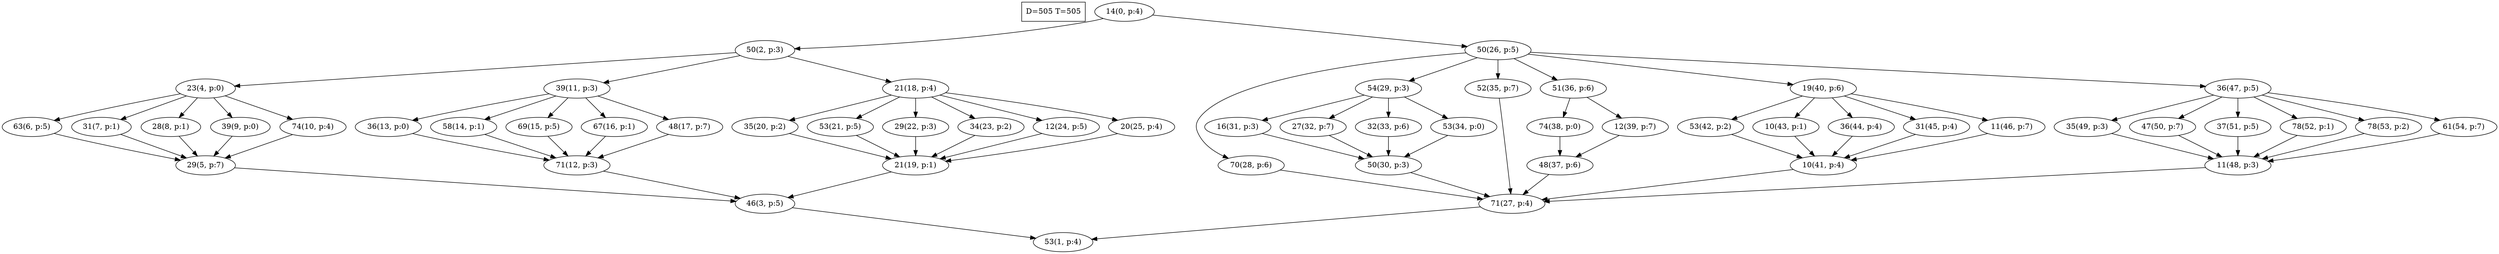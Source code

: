 digraph Task {
i [shape=box, label="D=505 T=505"]; 
0 [label="14(0, p:4)"];
1 [label="53(1, p:4)"];
2 [label="50(2, p:3)"];
3 [label="46(3, p:5)"];
4 [label="23(4, p:0)"];
5 [label="29(5, p:7)"];
6 [label="63(6, p:5)"];
7 [label="31(7, p:1)"];
8 [label="28(8, p:1)"];
9 [label="39(9, p:0)"];
10 [label="74(10, p:4)"];
11 [label="39(11, p:3)"];
12 [label="71(12, p:3)"];
13 [label="36(13, p:0)"];
14 [label="58(14, p:1)"];
15 [label="69(15, p:5)"];
16 [label="67(16, p:1)"];
17 [label="48(17, p:7)"];
18 [label="21(18, p:4)"];
19 [label="21(19, p:1)"];
20 [label="35(20, p:2)"];
21 [label="53(21, p:5)"];
22 [label="29(22, p:3)"];
23 [label="34(23, p:2)"];
24 [label="12(24, p:5)"];
25 [label="20(25, p:4)"];
26 [label="50(26, p:5)"];
27 [label="71(27, p:4)"];
28 [label="70(28, p:6)"];
29 [label="54(29, p:3)"];
30 [label="50(30, p:3)"];
31 [label="16(31, p:3)"];
32 [label="27(32, p:7)"];
33 [label="32(33, p:6)"];
34 [label="53(34, p:0)"];
35 [label="52(35, p:7)"];
36 [label="51(36, p:6)"];
37 [label="48(37, p:6)"];
38 [label="74(38, p:0)"];
39 [label="12(39, p:7)"];
40 [label="19(40, p:6)"];
41 [label="10(41, p:4)"];
42 [label="53(42, p:2)"];
43 [label="10(43, p:1)"];
44 [label="36(44, p:4)"];
45 [label="31(45, p:4)"];
46 [label="11(46, p:7)"];
47 [label="36(47, p:5)"];
48 [label="11(48, p:3)"];
49 [label="35(49, p:3)"];
50 [label="47(50, p:7)"];
51 [label="37(51, p:5)"];
52 [label="78(52, p:1)"];
53 [label="78(53, p:2)"];
54 [label="61(54, p:7)"];
0 -> 2;
0 -> 26;
2 -> 4;
2 -> 11;
2 -> 18;
3 -> 1;
4 -> 6;
4 -> 7;
4 -> 8;
4 -> 9;
4 -> 10;
5 -> 3;
6 -> 5;
7 -> 5;
8 -> 5;
9 -> 5;
10 -> 5;
11 -> 13;
11 -> 14;
11 -> 15;
11 -> 16;
11 -> 17;
12 -> 3;
13 -> 12;
14 -> 12;
15 -> 12;
16 -> 12;
17 -> 12;
18 -> 20;
18 -> 21;
18 -> 22;
18 -> 23;
18 -> 24;
18 -> 25;
19 -> 3;
20 -> 19;
21 -> 19;
22 -> 19;
23 -> 19;
24 -> 19;
25 -> 19;
26 -> 28;
26 -> 29;
26 -> 35;
26 -> 36;
26 -> 40;
26 -> 47;
27 -> 1;
28 -> 27;
29 -> 31;
29 -> 32;
29 -> 33;
29 -> 34;
30 -> 27;
31 -> 30;
32 -> 30;
33 -> 30;
34 -> 30;
35 -> 27;
36 -> 38;
36 -> 39;
37 -> 27;
38 -> 37;
39 -> 37;
40 -> 42;
40 -> 43;
40 -> 44;
40 -> 45;
40 -> 46;
41 -> 27;
42 -> 41;
43 -> 41;
44 -> 41;
45 -> 41;
46 -> 41;
47 -> 49;
47 -> 50;
47 -> 51;
47 -> 52;
47 -> 53;
47 -> 54;
48 -> 27;
49 -> 48;
50 -> 48;
51 -> 48;
52 -> 48;
53 -> 48;
54 -> 48;
}